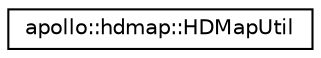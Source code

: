 digraph "Graphical Class Hierarchy"
{
  edge [fontname="Helvetica",fontsize="10",labelfontname="Helvetica",labelfontsize="10"];
  node [fontname="Helvetica",fontsize="10",shape=record];
  rankdir="LR";
  Node1 [label="apollo::hdmap::HDMapUtil",height=0.2,width=0.4,color="black", fillcolor="white", style="filled",URL="$classapollo_1_1hdmap_1_1HDMapUtil.html"];
}
